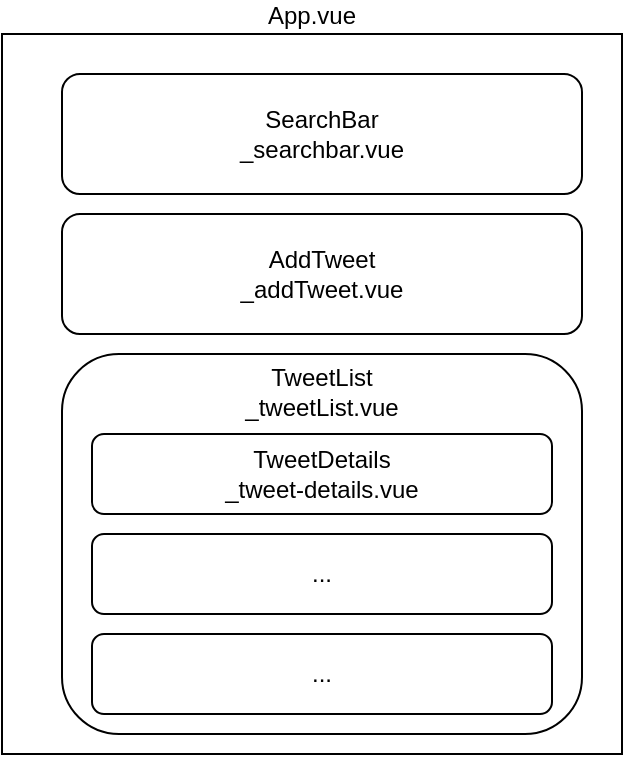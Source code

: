 <mxfile>
    <diagram id="HQmuq-Z9LQ4CM7lCNYVZ" name="Page-1">
        <mxGraphModel dx="702" dy="389" grid="1" gridSize="10" guides="1" tooltips="1" connect="1" arrows="1" fold="1" page="1" pageScale="1" pageWidth="850" pageHeight="1100" math="0" shadow="0">
            <root>
                <mxCell id="0"/>
                <mxCell id="1" parent="0"/>
                <mxCell id="2" value="App.vue" style="rounded=0;whiteSpace=wrap;html=1;labelPosition=center;verticalLabelPosition=top;align=center;verticalAlign=bottom;" vertex="1" parent="1">
                    <mxGeometry x="180" y="40" width="310" height="360" as="geometry"/>
                </mxCell>
                <mxCell id="3" value="SearchBar&lt;br&gt;_searchbar.vue" style="rounded=1;whiteSpace=wrap;html=1;" vertex="1" parent="1">
                    <mxGeometry x="210" y="60" width="260" height="60" as="geometry"/>
                </mxCell>
                <mxCell id="4" value="AddTweet&lt;br&gt;_addTweet.vue" style="rounded=1;whiteSpace=wrap;html=1;" vertex="1" parent="1">
                    <mxGeometry x="210" y="130" width="260" height="60" as="geometry"/>
                </mxCell>
                <mxCell id="5" value="TweetList&lt;br&gt;_tweetList.vue" style="rounded=1;whiteSpace=wrap;html=1;labelPosition=center;verticalLabelPosition=top;align=center;verticalAlign=bottom;spacingTop=0;spacing=-34;" vertex="1" parent="1">
                    <mxGeometry x="210" y="200" width="260" height="190" as="geometry"/>
                </mxCell>
                <mxCell id="6" value="TweetDetails&lt;br&gt;_tweet-details.vue" style="rounded=1;whiteSpace=wrap;html=1;" vertex="1" parent="1">
                    <mxGeometry x="225" y="240" width="230" height="40" as="geometry"/>
                </mxCell>
                <mxCell id="7" value="..." style="rounded=1;whiteSpace=wrap;html=1;" vertex="1" parent="1">
                    <mxGeometry x="225" y="290" width="230" height="40" as="geometry"/>
                </mxCell>
                <mxCell id="8" value="..." style="rounded=1;whiteSpace=wrap;html=1;" vertex="1" parent="1">
                    <mxGeometry x="225" y="340" width="230" height="40" as="geometry"/>
                </mxCell>
            </root>
        </mxGraphModel>
    </diagram>
</mxfile>